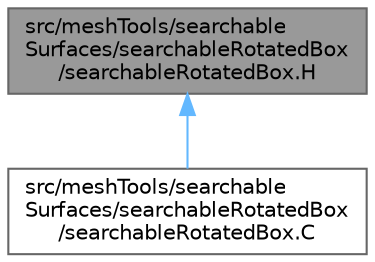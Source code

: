 digraph "src/meshTools/searchableSurfaces/searchableRotatedBox/searchableRotatedBox.H"
{
 // LATEX_PDF_SIZE
  bgcolor="transparent";
  edge [fontname=Helvetica,fontsize=10,labelfontname=Helvetica,labelfontsize=10];
  node [fontname=Helvetica,fontsize=10,shape=box,height=0.2,width=0.4];
  Node1 [id="Node000001",label="src/meshTools/searchable\lSurfaces/searchableRotatedBox\l/searchableRotatedBox.H",height=0.2,width=0.4,color="gray40", fillcolor="grey60", style="filled", fontcolor="black",tooltip=" "];
  Node1 -> Node2 [id="edge1_Node000001_Node000002",dir="back",color="steelblue1",style="solid",tooltip=" "];
  Node2 [id="Node000002",label="src/meshTools/searchable\lSurfaces/searchableRotatedBox\l/searchableRotatedBox.C",height=0.2,width=0.4,color="grey40", fillcolor="white", style="filled",URL="$searchableRotatedBox_8C.html",tooltip=" "];
}
